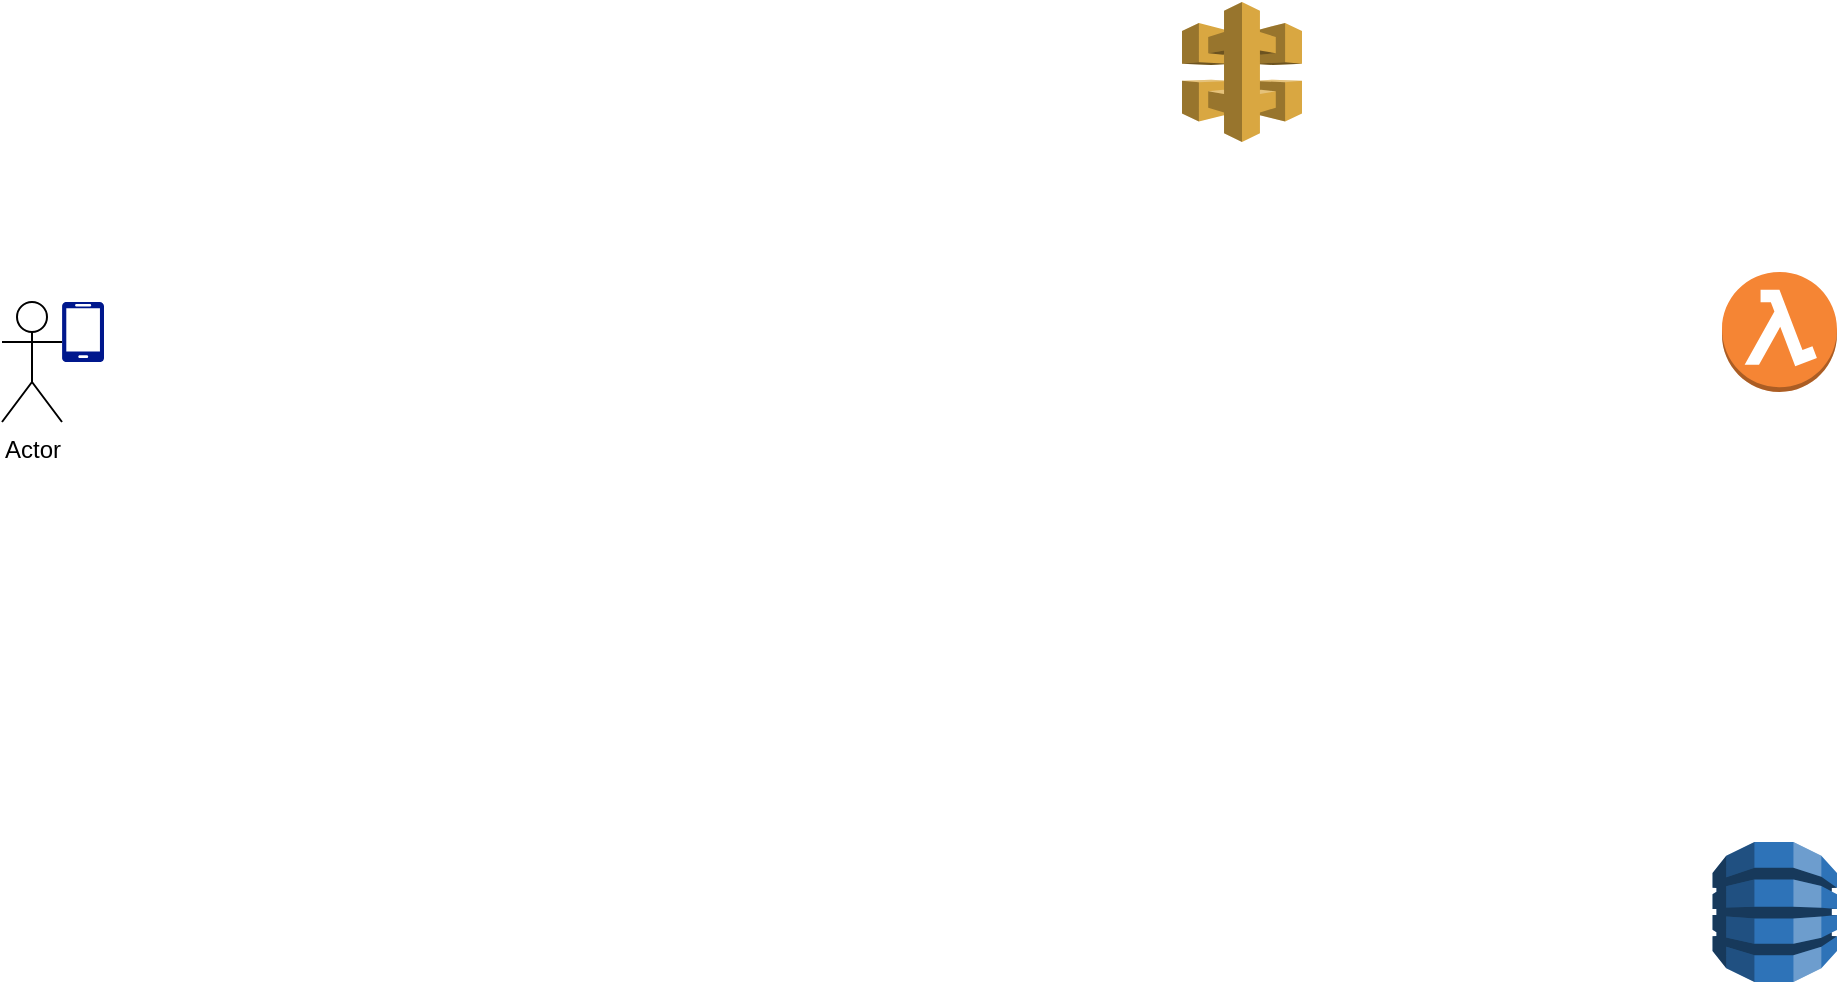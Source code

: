 <mxfile version="20.0.3" type="github">
  <diagram id="We4SG0WlznDGIVPF96I6" name="Page-1">
    <mxGraphModel dx="1617" dy="1075" grid="1" gridSize="10" guides="1" tooltips="1" connect="1" arrows="1" fold="1" page="1" pageScale="1" pageWidth="1169" pageHeight="827" math="0" shadow="0">
      <root>
        <mxCell id="0" />
        <mxCell id="1" parent="0" />
        <mxCell id="2jFuDwrBtj5Vru6HDha2-1" value="" style="shape=image;html=1;verticalAlign=top;verticalLabelPosition=bottom;labelBackgroundColor=#ffffff;imageAspect=0;aspect=fixed;image=https://cdn1.iconfinder.com/data/icons/unicons-line-vol-5/24/react-128.png" vertex="1" parent="1">
          <mxGeometry x="360" y="160" width="70" height="70" as="geometry" />
        </mxCell>
        <mxCell id="2jFuDwrBtj5Vru6HDha2-2" value="" style="outlineConnect=0;dashed=0;verticalLabelPosition=bottom;verticalAlign=top;align=center;html=1;shape=mxgraph.aws3.dynamo_db;fillColor=#2E73B8;gradientColor=none;" vertex="1" parent="1">
          <mxGeometry x="945.28" y="450" width="62.22" height="70" as="geometry" />
        </mxCell>
        <mxCell id="2jFuDwrBtj5Vru6HDha2-3" value="" style="outlineConnect=0;dashed=0;verticalLabelPosition=bottom;verticalAlign=top;align=center;html=1;shape=mxgraph.aws3.lambda_function;fillColor=#F58534;gradientColor=none;" vertex="1" parent="1">
          <mxGeometry x="950" y="165" width="57.5" height="60" as="geometry" />
        </mxCell>
        <mxCell id="2jFuDwrBtj5Vru6HDha2-4" value="" style="outlineConnect=0;dashed=0;verticalLabelPosition=bottom;verticalAlign=top;align=center;html=1;shape=mxgraph.aws3.api_gateway;fillColor=#D9A741;gradientColor=none;" vertex="1" parent="1">
          <mxGeometry x="680" y="30" width="60" height="70" as="geometry" />
        </mxCell>
        <mxCell id="2jFuDwrBtj5Vru6HDha2-7" value="Actor" style="shape=umlActor;verticalLabelPosition=bottom;verticalAlign=top;html=1;outlineConnect=0;" vertex="1" parent="1">
          <mxGeometry x="90" y="180" width="30" height="60" as="geometry" />
        </mxCell>
        <mxCell id="2jFuDwrBtj5Vru6HDha2-11" value="" style="sketch=0;aspect=fixed;pointerEvents=1;shadow=0;dashed=0;html=1;strokeColor=none;labelPosition=center;verticalLabelPosition=bottom;verticalAlign=top;align=center;fillColor=#00188D;shape=mxgraph.azure.mobile" vertex="1" parent="1">
          <mxGeometry x="120" y="180" width="21" height="30" as="geometry" />
        </mxCell>
      </root>
    </mxGraphModel>
  </diagram>
</mxfile>
